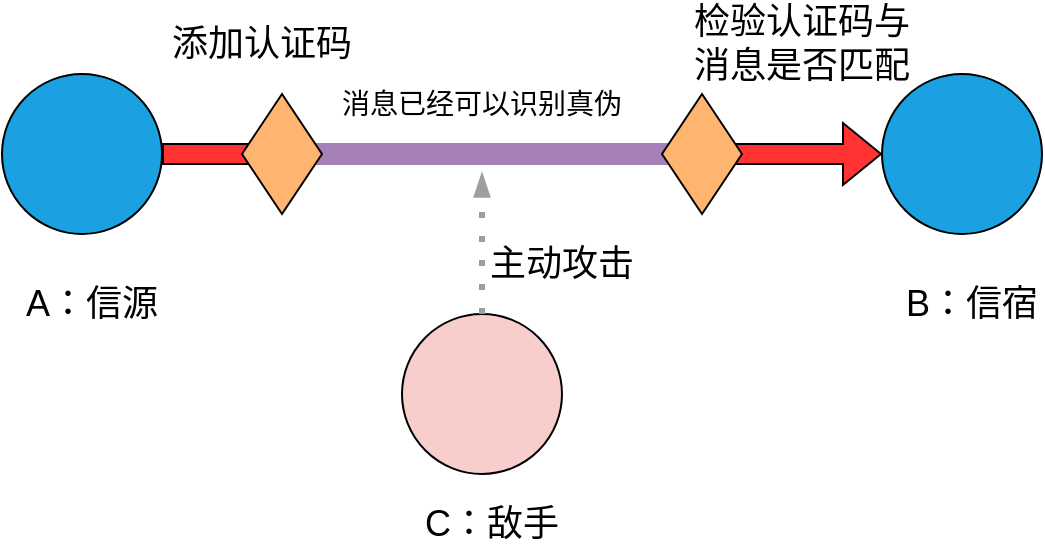 <mxfile version="18.0.6" type="device"><diagram id="0xMt129w1yjL78eIzxkE" name="第 1 页"><mxGraphModel dx="946" dy="580" grid="1" gridSize="10" guides="1" tooltips="1" connect="1" arrows="1" fold="1" page="1" pageScale="1" pageWidth="1169" pageHeight="1654" math="0" shadow="0"><root><mxCell id="0"/><mxCell id="1" parent="0"/><mxCell id="MIVW2-XSuvdG3w0zMaKa-1" value="" style="ellipse;whiteSpace=wrap;html=1;aspect=fixed;fillColor=#1BA1E2;" parent="1" vertex="1"><mxGeometry x="240" y="160" width="80" height="80" as="geometry"/></mxCell><mxCell id="MIVW2-XSuvdG3w0zMaKa-2" value="" style="ellipse;whiteSpace=wrap;html=1;aspect=fixed;fillColor=#1BA1E2;" parent="1" vertex="1"><mxGeometry x="680" y="160" width="80" height="80" as="geometry"/></mxCell><mxCell id="MIVW2-XSuvdG3w0zMaKa-3" value="" style="shape=flexArrow;endArrow=classic;html=1;rounded=0;entryX=0;entryY=0.5;entryDx=0;entryDy=0;fillColor=#FF3333;startArrow=none;" parent="1" target="MIVW2-XSuvdG3w0zMaKa-2" edge="1"><mxGeometry width="50" height="50" relative="1" as="geometry"><mxPoint x="600" y="200" as="sourcePoint"/><mxPoint x="380" y="170" as="targetPoint"/></mxGeometry></mxCell><mxCell id="MIVW2-XSuvdG3w0zMaKa-4" value="" style="ellipse;whiteSpace=wrap;html=1;aspect=fixed;fillColor=#F8CECC;" parent="1" vertex="1"><mxGeometry x="440" y="280" width="80" height="80" as="geometry"/></mxCell><mxCell id="MIVW2-XSuvdG3w0zMaKa-17" value="&lt;font style=&quot;font-size: 18px;&quot;&gt;A：信源&lt;/font&gt;" style="text;html=1;strokeColor=none;fillColor=none;align=center;verticalAlign=middle;whiteSpace=wrap;rounded=0;" parent="1" vertex="1"><mxGeometry x="250" y="260" width="70" height="30" as="geometry"/></mxCell><mxCell id="MIVW2-XSuvdG3w0zMaKa-18" value="&lt;font style=&quot;font-size: 18px;&quot;&gt;B：信宿&lt;/font&gt;" style="text;html=1;strokeColor=none;fillColor=none;align=center;verticalAlign=middle;whiteSpace=wrap;rounded=0;" parent="1" vertex="1"><mxGeometry x="690" y="260" width="70" height="30" as="geometry"/></mxCell><mxCell id="MIVW2-XSuvdG3w0zMaKa-19" value="&lt;font style=&quot;font-size: 18px;&quot;&gt;C：敌手&lt;/font&gt;" style="text;html=1;strokeColor=none;fillColor=none;align=center;verticalAlign=middle;whiteSpace=wrap;rounded=0;" parent="1" vertex="1"><mxGeometry x="450" y="370" width="70" height="30" as="geometry"/></mxCell><mxCell id="MIVW2-XSuvdG3w0zMaKa-20" value="主动攻击" style="text;html=1;strokeColor=none;fillColor=none;align=center;verticalAlign=middle;whiteSpace=wrap;rounded=0;fontSize=18;" parent="1" vertex="1"><mxGeometry x="480" y="240" width="80" height="30" as="geometry"/></mxCell><mxCell id="W216swSwbGnvUskvLqxA-5" value="" style="shape=flexArrow;endArrow=none;html=1;rounded=0;fillColor=#FF3333;startArrow=none;entryX=1;entryY=0.5;entryDx=0;entryDy=0;" parent="1" target="MIVW2-XSuvdG3w0zMaKa-1" edge="1"><mxGeometry width="50" height="50" relative="1" as="geometry"><mxPoint x="390" y="200" as="sourcePoint"/><mxPoint x="360" y="250" as="targetPoint"/></mxGeometry></mxCell><mxCell id="W216swSwbGnvUskvLqxA-6" value="&lt;font style=&quot;font-size: 18px;&quot;&gt;添加认证码&lt;/font&gt;" style="text;html=1;strokeColor=none;fillColor=none;align=center;verticalAlign=middle;whiteSpace=wrap;rounded=0;" parent="1" vertex="1"><mxGeometry x="320" y="130" width="100" height="30" as="geometry"/></mxCell><mxCell id="W216swSwbGnvUskvLqxA-7" value="&lt;font style=&quot;font-size: 18px;&quot;&gt;检验认证码与消息是否匹配&lt;/font&gt;" style="text;html=1;strokeColor=none;fillColor=none;align=center;verticalAlign=middle;whiteSpace=wrap;rounded=0;" parent="1" vertex="1"><mxGeometry x="580" y="130" width="120" height="30" as="geometry"/></mxCell><mxCell id="W216swSwbGnvUskvLqxA-9" value="" style="shape=flexArrow;endArrow=none;html=1;rounded=0;fillColor=#A680B8;startArrow=none;strokeColor=#A680B8;" parent="1" edge="1"><mxGeometry width="50" height="50" relative="1" as="geometry"><mxPoint x="600" y="200" as="sourcePoint"/><mxPoint x="390" y="200" as="targetPoint"/></mxGeometry></mxCell><mxCell id="W216swSwbGnvUskvLqxA-1" value="" style="rhombus;whiteSpace=wrap;html=1;fillColor=#FFB570;" parent="1" vertex="1"><mxGeometry x="360" y="170" width="40" height="60" as="geometry"/></mxCell><mxCell id="W216swSwbGnvUskvLqxA-10" value="" style="shape=flexArrow;endArrow=none;html=1;rounded=0;fillColor=#FF3333;startArrow=none;" parent="1" edge="1"><mxGeometry width="50" height="50" relative="1" as="geometry"><mxPoint x="390" y="200" as="sourcePoint"/><mxPoint x="390" y="200" as="targetPoint"/></mxGeometry></mxCell><mxCell id="W216swSwbGnvUskvLqxA-4" value="" style="rhombus;whiteSpace=wrap;html=1;fillColor=#FFB570;" parent="1" vertex="1"><mxGeometry x="570" y="170" width="40" height="60" as="geometry"/></mxCell><mxCell id="W216swSwbGnvUskvLqxA-13" value="&lt;font style=&quot;font-size: 14px;&quot;&gt;消息已经可以识别真伪&lt;/font&gt;" style="text;html=1;strokeColor=none;fillColor=none;align=center;verticalAlign=middle;whiteSpace=wrap;rounded=0;" parent="1" vertex="1"><mxGeometry x="380" y="160" width="200" height="30" as="geometry"/></mxCell><mxCell id="PEvLecf3WXGTRkrMalhU-1" value="" style="edgeStyle=orthogonalEdgeStyle;fontSize=12;html=1;endArrow=blockThin;endFill=1;rounded=0;strokeWidth=3;endSize=4;startSize=4;dashed=1;dashPattern=1 3;strokeColor=#9E9E9E;exitX=0.5;exitY=0;exitDx=0;exitDy=0;" edge="1" parent="1" source="MIVW2-XSuvdG3w0zMaKa-4"><mxGeometry width="100" relative="1" as="geometry"><mxPoint x="480" y="270" as="sourcePoint"/><mxPoint x="480" y="210" as="targetPoint"/></mxGeometry></mxCell></root></mxGraphModel></diagram></mxfile>